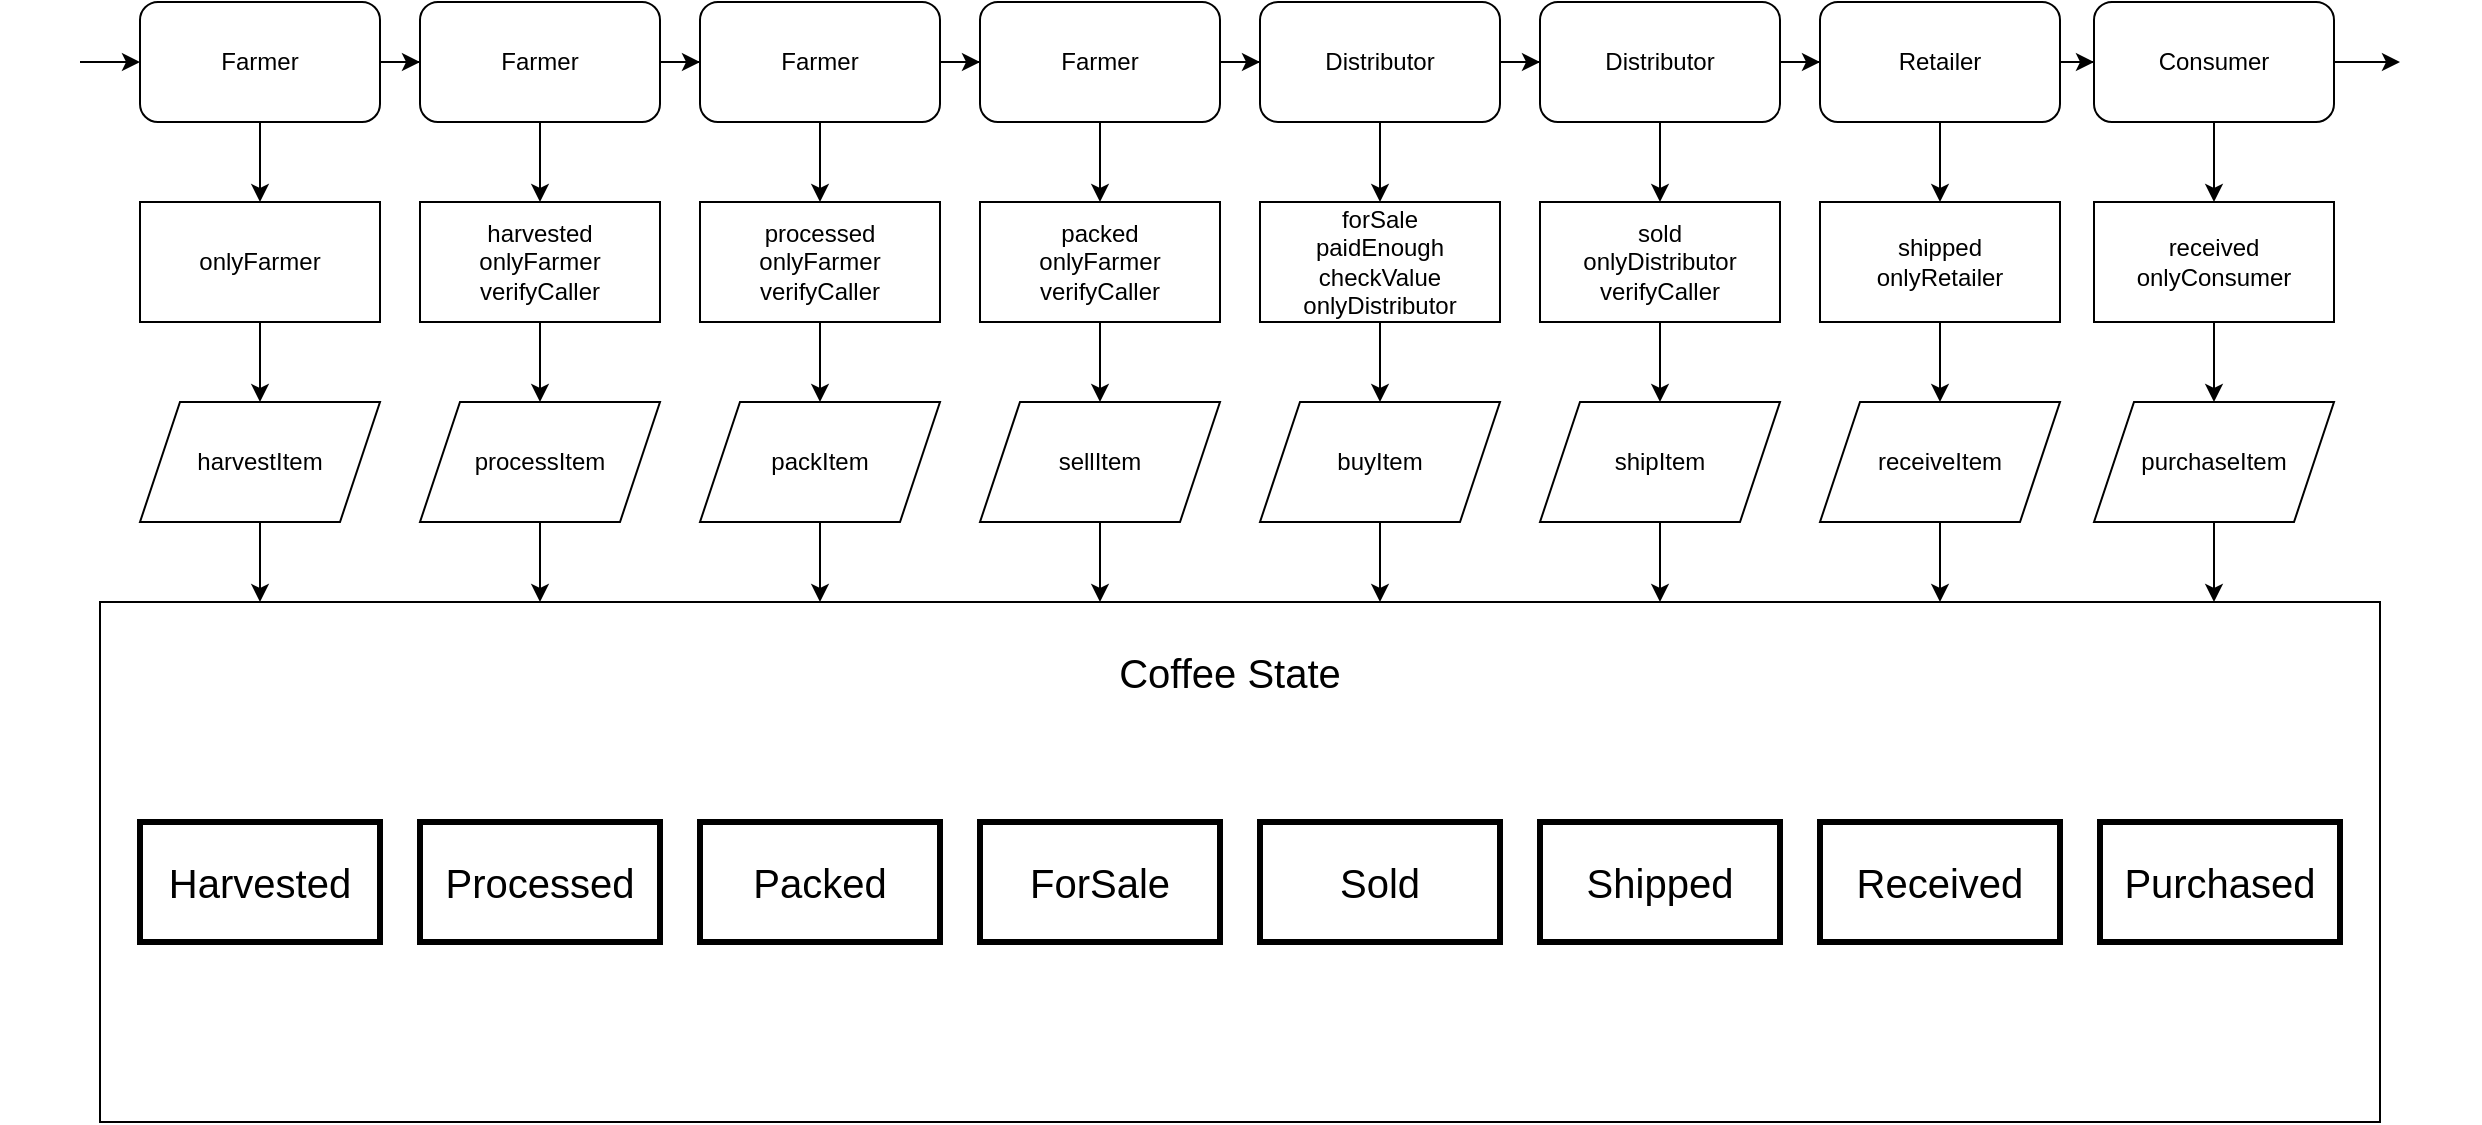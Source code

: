 <mxfile version="13.8.3" type="device"><diagram id="prtHgNgQTEPvFCAcTncT" name="Page-1"><mxGraphModel dx="2307" dy="1610" grid="1" gridSize="10" guides="1" tooltips="1" connect="1" arrows="1" fold="1" page="1" pageScale="1" pageWidth="827" pageHeight="1169" math="0" shadow="0"><root><mxCell id="0"/><mxCell id="1" parent="0"/><mxCell id="FHbIjX_833-42N96hC6a-4" style="edgeStyle=orthogonalEdgeStyle;rounded=0;orthogonalLoop=1;jettySize=auto;html=1;entryX=0.5;entryY=0;entryDx=0;entryDy=0;" edge="1" parent="1" source="FHbIjX_833-42N96hC6a-1" target="FHbIjX_833-42N96hC6a-2"><mxGeometry relative="1" as="geometry"/></mxCell><mxCell id="FHbIjX_833-42N96hC6a-59" value="" style="edgeStyle=orthogonalEdgeStyle;rounded=0;orthogonalLoop=1;jettySize=auto;html=1;fontSize=20;" edge="1" parent="1" source="FHbIjX_833-42N96hC6a-1" target="FHbIjX_833-42N96hC6a-8"><mxGeometry relative="1" as="geometry"/></mxCell><mxCell id="FHbIjX_833-42N96hC6a-1" value="Farmer" style="rounded=1;whiteSpace=wrap;html=1;" vertex="1" parent="1"><mxGeometry x="40" y="220" width="120" height="60" as="geometry"/></mxCell><mxCell id="FHbIjX_833-42N96hC6a-5" style="edgeStyle=orthogonalEdgeStyle;rounded=0;orthogonalLoop=1;jettySize=auto;html=1;entryX=0.5;entryY=0;entryDx=0;entryDy=0;" edge="1" parent="1" source="FHbIjX_833-42N96hC6a-2" target="FHbIjX_833-42N96hC6a-3"><mxGeometry relative="1" as="geometry"/></mxCell><mxCell id="FHbIjX_833-42N96hC6a-2" value="onlyFarmer" style="rounded=0;whiteSpace=wrap;html=1;" vertex="1" parent="1"><mxGeometry x="40" y="320" width="120" height="60" as="geometry"/></mxCell><mxCell id="FHbIjX_833-42N96hC6a-6" style="edgeStyle=orthogonalEdgeStyle;rounded=0;orthogonalLoop=1;jettySize=auto;html=1;" edge="1" parent="1" source="FHbIjX_833-42N96hC6a-3"><mxGeometry relative="1" as="geometry"><mxPoint x="100" y="520" as="targetPoint"/></mxGeometry></mxCell><mxCell id="FHbIjX_833-42N96hC6a-3" value="harvestItem" style="shape=parallelogram;perimeter=parallelogramPerimeter;whiteSpace=wrap;html=1;fixedSize=1;" vertex="1" parent="1"><mxGeometry x="40" y="420" width="120" height="60" as="geometry"/></mxCell><mxCell id="FHbIjX_833-42N96hC6a-7" style="edgeStyle=orthogonalEdgeStyle;rounded=0;orthogonalLoop=1;jettySize=auto;html=1;entryX=0.5;entryY=0;entryDx=0;entryDy=0;" edge="1" parent="1" source="FHbIjX_833-42N96hC6a-8" target="FHbIjX_833-42N96hC6a-10"><mxGeometry relative="1" as="geometry"/></mxCell><mxCell id="FHbIjX_833-42N96hC6a-60" style="edgeStyle=orthogonalEdgeStyle;rounded=0;orthogonalLoop=1;jettySize=auto;html=1;entryX=0;entryY=0.5;entryDx=0;entryDy=0;fontSize=20;" edge="1" parent="1" source="FHbIjX_833-42N96hC6a-8" target="FHbIjX_833-42N96hC6a-14"><mxGeometry relative="1" as="geometry"/></mxCell><mxCell id="FHbIjX_833-42N96hC6a-8" value="Farmer" style="rounded=1;whiteSpace=wrap;html=1;" vertex="1" parent="1"><mxGeometry x="180" y="220" width="120" height="60" as="geometry"/></mxCell><mxCell id="FHbIjX_833-42N96hC6a-9" style="edgeStyle=orthogonalEdgeStyle;rounded=0;orthogonalLoop=1;jettySize=auto;html=1;entryX=0.5;entryY=0;entryDx=0;entryDy=0;" edge="1" parent="1" source="FHbIjX_833-42N96hC6a-10" target="FHbIjX_833-42N96hC6a-12"><mxGeometry relative="1" as="geometry"/></mxCell><mxCell id="FHbIjX_833-42N96hC6a-10" value="harvested&lt;br&gt;onlyFarmer&lt;br&gt;verifyCaller" style="rounded=0;whiteSpace=wrap;html=1;" vertex="1" parent="1"><mxGeometry x="180" y="320" width="120" height="60" as="geometry"/></mxCell><mxCell id="FHbIjX_833-42N96hC6a-11" style="edgeStyle=orthogonalEdgeStyle;rounded=0;orthogonalLoop=1;jettySize=auto;html=1;" edge="1" parent="1" source="FHbIjX_833-42N96hC6a-12"><mxGeometry relative="1" as="geometry"><mxPoint x="240" y="520" as="targetPoint"/></mxGeometry></mxCell><mxCell id="FHbIjX_833-42N96hC6a-12" value="processItem" style="shape=parallelogram;perimeter=parallelogramPerimeter;whiteSpace=wrap;html=1;fixedSize=1;" vertex="1" parent="1"><mxGeometry x="180" y="420" width="120" height="60" as="geometry"/></mxCell><mxCell id="FHbIjX_833-42N96hC6a-13" style="edgeStyle=orthogonalEdgeStyle;rounded=0;orthogonalLoop=1;jettySize=auto;html=1;entryX=0.5;entryY=0;entryDx=0;entryDy=0;" edge="1" parent="1" source="FHbIjX_833-42N96hC6a-14" target="FHbIjX_833-42N96hC6a-16"><mxGeometry relative="1" as="geometry"/></mxCell><mxCell id="FHbIjX_833-42N96hC6a-61" style="edgeStyle=orthogonalEdgeStyle;rounded=0;orthogonalLoop=1;jettySize=auto;html=1;entryX=0;entryY=0.5;entryDx=0;entryDy=0;fontSize=20;" edge="1" parent="1" source="FHbIjX_833-42N96hC6a-14" target="FHbIjX_833-42N96hC6a-20"><mxGeometry relative="1" as="geometry"/></mxCell><mxCell id="FHbIjX_833-42N96hC6a-14" value="Farmer" style="rounded=1;whiteSpace=wrap;html=1;" vertex="1" parent="1"><mxGeometry x="320" y="220" width="120" height="60" as="geometry"/></mxCell><mxCell id="FHbIjX_833-42N96hC6a-15" style="edgeStyle=orthogonalEdgeStyle;rounded=0;orthogonalLoop=1;jettySize=auto;html=1;entryX=0.5;entryY=0;entryDx=0;entryDy=0;" edge="1" parent="1" source="FHbIjX_833-42N96hC6a-16" target="FHbIjX_833-42N96hC6a-18"><mxGeometry relative="1" as="geometry"/></mxCell><mxCell id="FHbIjX_833-42N96hC6a-16" value="processed&lt;br&gt;onlyFarmer&lt;br&gt;verifyCaller" style="rounded=0;whiteSpace=wrap;html=1;" vertex="1" parent="1"><mxGeometry x="320" y="320" width="120" height="60" as="geometry"/></mxCell><mxCell id="FHbIjX_833-42N96hC6a-17" style="edgeStyle=orthogonalEdgeStyle;rounded=0;orthogonalLoop=1;jettySize=auto;html=1;" edge="1" parent="1" source="FHbIjX_833-42N96hC6a-18"><mxGeometry relative="1" as="geometry"><mxPoint x="380" y="520" as="targetPoint"/></mxGeometry></mxCell><mxCell id="FHbIjX_833-42N96hC6a-18" value="packItem" style="shape=parallelogram;perimeter=parallelogramPerimeter;whiteSpace=wrap;html=1;fixedSize=1;" vertex="1" parent="1"><mxGeometry x="320" y="420" width="120" height="60" as="geometry"/></mxCell><mxCell id="FHbIjX_833-42N96hC6a-19" style="edgeStyle=orthogonalEdgeStyle;rounded=0;orthogonalLoop=1;jettySize=auto;html=1;entryX=0.5;entryY=0;entryDx=0;entryDy=0;" edge="1" parent="1" source="FHbIjX_833-42N96hC6a-20" target="FHbIjX_833-42N96hC6a-22"><mxGeometry relative="1" as="geometry"/></mxCell><mxCell id="FHbIjX_833-42N96hC6a-62" style="edgeStyle=orthogonalEdgeStyle;rounded=0;orthogonalLoop=1;jettySize=auto;html=1;entryX=0;entryY=0.5;entryDx=0;entryDy=0;fontSize=20;" edge="1" parent="1" source="FHbIjX_833-42N96hC6a-20" target="FHbIjX_833-42N96hC6a-26"><mxGeometry relative="1" as="geometry"/></mxCell><mxCell id="FHbIjX_833-42N96hC6a-20" value="Farmer" style="rounded=1;whiteSpace=wrap;html=1;" vertex="1" parent="1"><mxGeometry x="460" y="220" width="120" height="60" as="geometry"/></mxCell><mxCell id="FHbIjX_833-42N96hC6a-21" style="edgeStyle=orthogonalEdgeStyle;rounded=0;orthogonalLoop=1;jettySize=auto;html=1;entryX=0.5;entryY=0;entryDx=0;entryDy=0;" edge="1" parent="1" source="FHbIjX_833-42N96hC6a-22" target="FHbIjX_833-42N96hC6a-24"><mxGeometry relative="1" as="geometry"/></mxCell><mxCell id="FHbIjX_833-42N96hC6a-22" value="packed&lt;br&gt;onlyFarmer&lt;br&gt;verifyCaller" style="rounded=0;whiteSpace=wrap;html=1;" vertex="1" parent="1"><mxGeometry x="460" y="320" width="120" height="60" as="geometry"/></mxCell><mxCell id="FHbIjX_833-42N96hC6a-23" style="edgeStyle=orthogonalEdgeStyle;rounded=0;orthogonalLoop=1;jettySize=auto;html=1;" edge="1" parent="1" source="FHbIjX_833-42N96hC6a-24"><mxGeometry relative="1" as="geometry"><mxPoint x="520" y="520" as="targetPoint"/></mxGeometry></mxCell><mxCell id="FHbIjX_833-42N96hC6a-24" value="sellItem" style="shape=parallelogram;perimeter=parallelogramPerimeter;whiteSpace=wrap;html=1;fixedSize=1;" vertex="1" parent="1"><mxGeometry x="460" y="420" width="120" height="60" as="geometry"/></mxCell><mxCell id="FHbIjX_833-42N96hC6a-25" style="edgeStyle=orthogonalEdgeStyle;rounded=0;orthogonalLoop=1;jettySize=auto;html=1;entryX=0.5;entryY=0;entryDx=0;entryDy=0;" edge="1" parent="1" source="FHbIjX_833-42N96hC6a-26" target="FHbIjX_833-42N96hC6a-28"><mxGeometry relative="1" as="geometry"/></mxCell><mxCell id="FHbIjX_833-42N96hC6a-63" style="edgeStyle=orthogonalEdgeStyle;rounded=0;orthogonalLoop=1;jettySize=auto;html=1;fontSize=20;" edge="1" parent="1" source="FHbIjX_833-42N96hC6a-26" target="FHbIjX_833-42N96hC6a-32"><mxGeometry relative="1" as="geometry"/></mxCell><mxCell id="FHbIjX_833-42N96hC6a-26" value="Distributor" style="rounded=1;whiteSpace=wrap;html=1;" vertex="1" parent="1"><mxGeometry x="600" y="220" width="120" height="60" as="geometry"/></mxCell><mxCell id="FHbIjX_833-42N96hC6a-27" style="edgeStyle=orthogonalEdgeStyle;rounded=0;orthogonalLoop=1;jettySize=auto;html=1;entryX=0.5;entryY=0;entryDx=0;entryDy=0;" edge="1" parent="1" source="FHbIjX_833-42N96hC6a-28" target="FHbIjX_833-42N96hC6a-30"><mxGeometry relative="1" as="geometry"/></mxCell><mxCell id="FHbIjX_833-42N96hC6a-28" value="forSale&lt;br&gt;paidEnough&lt;br&gt;checkValue&lt;br&gt;onlyDistributor" style="rounded=0;whiteSpace=wrap;html=1;" vertex="1" parent="1"><mxGeometry x="600" y="320" width="120" height="60" as="geometry"/></mxCell><mxCell id="FHbIjX_833-42N96hC6a-29" style="edgeStyle=orthogonalEdgeStyle;rounded=0;orthogonalLoop=1;jettySize=auto;html=1;" edge="1" parent="1" source="FHbIjX_833-42N96hC6a-30"><mxGeometry relative="1" as="geometry"><mxPoint x="660" y="520" as="targetPoint"/></mxGeometry></mxCell><mxCell id="FHbIjX_833-42N96hC6a-30" value="buyItem" style="shape=parallelogram;perimeter=parallelogramPerimeter;whiteSpace=wrap;html=1;fixedSize=1;" vertex="1" parent="1"><mxGeometry x="600" y="420" width="120" height="60" as="geometry"/></mxCell><mxCell id="FHbIjX_833-42N96hC6a-31" style="edgeStyle=orthogonalEdgeStyle;rounded=0;orthogonalLoop=1;jettySize=auto;html=1;entryX=0.5;entryY=0;entryDx=0;entryDy=0;" edge="1" parent="1" source="FHbIjX_833-42N96hC6a-32" target="FHbIjX_833-42N96hC6a-34"><mxGeometry relative="1" as="geometry"/></mxCell><mxCell id="FHbIjX_833-42N96hC6a-64" style="edgeStyle=orthogonalEdgeStyle;rounded=0;orthogonalLoop=1;jettySize=auto;html=1;entryX=0;entryY=0.5;entryDx=0;entryDy=0;fontSize=20;" edge="1" parent="1" source="FHbIjX_833-42N96hC6a-32" target="FHbIjX_833-42N96hC6a-38"><mxGeometry relative="1" as="geometry"/></mxCell><mxCell id="FHbIjX_833-42N96hC6a-32" value="Distributor" style="rounded=1;whiteSpace=wrap;html=1;" vertex="1" parent="1"><mxGeometry x="740" y="220" width="120" height="60" as="geometry"/></mxCell><mxCell id="FHbIjX_833-42N96hC6a-33" style="edgeStyle=orthogonalEdgeStyle;rounded=0;orthogonalLoop=1;jettySize=auto;html=1;entryX=0.5;entryY=0;entryDx=0;entryDy=0;" edge="1" parent="1" source="FHbIjX_833-42N96hC6a-34" target="FHbIjX_833-42N96hC6a-36"><mxGeometry relative="1" as="geometry"/></mxCell><mxCell id="FHbIjX_833-42N96hC6a-34" value="sold&lt;br&gt;onlyDistributor&lt;br&gt;verifyCaller" style="rounded=0;whiteSpace=wrap;html=1;" vertex="1" parent="1"><mxGeometry x="740" y="320" width="120" height="60" as="geometry"/></mxCell><mxCell id="FHbIjX_833-42N96hC6a-35" style="edgeStyle=orthogonalEdgeStyle;rounded=0;orthogonalLoop=1;jettySize=auto;html=1;" edge="1" parent="1" source="FHbIjX_833-42N96hC6a-36"><mxGeometry relative="1" as="geometry"><mxPoint x="800" y="520" as="targetPoint"/></mxGeometry></mxCell><mxCell id="FHbIjX_833-42N96hC6a-36" value="shipItem" style="shape=parallelogram;perimeter=parallelogramPerimeter;whiteSpace=wrap;html=1;fixedSize=1;" vertex="1" parent="1"><mxGeometry x="740" y="420" width="120" height="60" as="geometry"/></mxCell><mxCell id="FHbIjX_833-42N96hC6a-37" style="edgeStyle=orthogonalEdgeStyle;rounded=0;orthogonalLoop=1;jettySize=auto;html=1;entryX=0.5;entryY=0;entryDx=0;entryDy=0;" edge="1" parent="1" source="FHbIjX_833-42N96hC6a-38" target="FHbIjX_833-42N96hC6a-40"><mxGeometry relative="1" as="geometry"/></mxCell><mxCell id="FHbIjX_833-42N96hC6a-65" style="edgeStyle=orthogonalEdgeStyle;rounded=0;orthogonalLoop=1;jettySize=auto;html=1;fontSize=20;" edge="1" parent="1" source="FHbIjX_833-42N96hC6a-38" target="FHbIjX_833-42N96hC6a-44"><mxGeometry relative="1" as="geometry"/></mxCell><mxCell id="FHbIjX_833-42N96hC6a-38" value="Retailer" style="rounded=1;whiteSpace=wrap;html=1;" vertex="1" parent="1"><mxGeometry x="880" y="220" width="120" height="60" as="geometry"/></mxCell><mxCell id="FHbIjX_833-42N96hC6a-39" style="edgeStyle=orthogonalEdgeStyle;rounded=0;orthogonalLoop=1;jettySize=auto;html=1;entryX=0.5;entryY=0;entryDx=0;entryDy=0;" edge="1" parent="1" source="FHbIjX_833-42N96hC6a-40" target="FHbIjX_833-42N96hC6a-42"><mxGeometry relative="1" as="geometry"/></mxCell><mxCell id="FHbIjX_833-42N96hC6a-40" value="shipped&lt;br&gt;onlyRetailer" style="rounded=0;whiteSpace=wrap;html=1;" vertex="1" parent="1"><mxGeometry x="880" y="320" width="120" height="60" as="geometry"/></mxCell><mxCell id="FHbIjX_833-42N96hC6a-41" style="edgeStyle=orthogonalEdgeStyle;rounded=0;orthogonalLoop=1;jettySize=auto;html=1;" edge="1" parent="1" source="FHbIjX_833-42N96hC6a-42"><mxGeometry relative="1" as="geometry"><mxPoint x="940" y="520" as="targetPoint"/></mxGeometry></mxCell><mxCell id="FHbIjX_833-42N96hC6a-42" value="receiveItem" style="shape=parallelogram;perimeter=parallelogramPerimeter;whiteSpace=wrap;html=1;fixedSize=1;" vertex="1" parent="1"><mxGeometry x="880" y="420" width="120" height="60" as="geometry"/></mxCell><mxCell id="FHbIjX_833-42N96hC6a-43" style="edgeStyle=orthogonalEdgeStyle;rounded=0;orthogonalLoop=1;jettySize=auto;html=1;entryX=0.5;entryY=0;entryDx=0;entryDy=0;" edge="1" parent="1" source="FHbIjX_833-42N96hC6a-44" target="FHbIjX_833-42N96hC6a-46"><mxGeometry relative="1" as="geometry"/></mxCell><mxCell id="FHbIjX_833-42N96hC6a-70" style="edgeStyle=orthogonalEdgeStyle;rounded=0;orthogonalLoop=1;jettySize=auto;html=1;entryX=0;entryY=0.5;entryDx=0;entryDy=0;fontSize=20;" edge="1" parent="1" source="FHbIjX_833-42N96hC6a-44" target="FHbIjX_833-42N96hC6a-68"><mxGeometry relative="1" as="geometry"/></mxCell><mxCell id="FHbIjX_833-42N96hC6a-44" value="Consumer" style="rounded=1;whiteSpace=wrap;html=1;" vertex="1" parent="1"><mxGeometry x="1017" y="220" width="120" height="60" as="geometry"/></mxCell><mxCell id="FHbIjX_833-42N96hC6a-45" style="edgeStyle=orthogonalEdgeStyle;rounded=0;orthogonalLoop=1;jettySize=auto;html=1;entryX=0.5;entryY=0;entryDx=0;entryDy=0;" edge="1" parent="1" source="FHbIjX_833-42N96hC6a-46" target="FHbIjX_833-42N96hC6a-48"><mxGeometry relative="1" as="geometry"/></mxCell><mxCell id="FHbIjX_833-42N96hC6a-46" value="received&lt;br&gt;onlyConsumer" style="rounded=0;whiteSpace=wrap;html=1;" vertex="1" parent="1"><mxGeometry x="1017" y="320" width="120" height="60" as="geometry"/></mxCell><mxCell id="FHbIjX_833-42N96hC6a-47" style="edgeStyle=orthogonalEdgeStyle;rounded=0;orthogonalLoop=1;jettySize=auto;html=1;" edge="1" parent="1" source="FHbIjX_833-42N96hC6a-48"><mxGeometry relative="1" as="geometry"><mxPoint x="1077" y="520" as="targetPoint"/></mxGeometry></mxCell><mxCell id="FHbIjX_833-42N96hC6a-48" value="purchaseItem" style="shape=parallelogram;perimeter=parallelogramPerimeter;whiteSpace=wrap;html=1;fixedSize=1;" vertex="1" parent="1"><mxGeometry x="1017" y="420" width="120" height="60" as="geometry"/></mxCell><mxCell id="FHbIjX_833-42N96hC6a-49" value="" style="rounded=0;whiteSpace=wrap;html=1;" vertex="1" parent="1"><mxGeometry x="20" y="520" width="1140" height="260" as="geometry"/></mxCell><mxCell id="FHbIjX_833-42N96hC6a-50" value="Coffee State" style="text;html=1;strokeColor=none;fillColor=none;align=center;verticalAlign=middle;whiteSpace=wrap;rounded=0;strokeWidth=9;fontSize=20;" vertex="1" parent="1"><mxGeometry x="510" y="520" width="150" height="70" as="geometry"/></mxCell><mxCell id="FHbIjX_833-42N96hC6a-51" value="Harvested" style="rounded=0;whiteSpace=wrap;html=1;strokeWidth=3;fontSize=20;" vertex="1" parent="1"><mxGeometry x="40" y="630" width="120" height="60" as="geometry"/></mxCell><mxCell id="FHbIjX_833-42N96hC6a-52" value="Processed" style="rounded=0;whiteSpace=wrap;html=1;strokeWidth=3;fontSize=20;" vertex="1" parent="1"><mxGeometry x="180" y="630" width="120" height="60" as="geometry"/></mxCell><mxCell id="FHbIjX_833-42N96hC6a-53" value="Packed" style="rounded=0;whiteSpace=wrap;html=1;strokeWidth=3;fontSize=20;" vertex="1" parent="1"><mxGeometry x="320" y="630" width="120" height="60" as="geometry"/></mxCell><mxCell id="FHbIjX_833-42N96hC6a-54" value="ForSale" style="rounded=0;whiteSpace=wrap;html=1;strokeWidth=3;fontSize=20;" vertex="1" parent="1"><mxGeometry x="460" y="630" width="120" height="60" as="geometry"/></mxCell><mxCell id="FHbIjX_833-42N96hC6a-55" value="Sold" style="rounded=0;whiteSpace=wrap;html=1;strokeWidth=3;fontSize=20;" vertex="1" parent="1"><mxGeometry x="600" y="630" width="120" height="60" as="geometry"/></mxCell><mxCell id="FHbIjX_833-42N96hC6a-56" value="Shipped" style="rounded=0;whiteSpace=wrap;html=1;strokeWidth=3;fontSize=20;" vertex="1" parent="1"><mxGeometry x="740" y="630" width="120" height="60" as="geometry"/></mxCell><mxCell id="FHbIjX_833-42N96hC6a-57" value="Received" style="rounded=0;whiteSpace=wrap;html=1;strokeWidth=3;fontSize=20;" vertex="1" parent="1"><mxGeometry x="880" y="630" width="120" height="60" as="geometry"/></mxCell><mxCell id="FHbIjX_833-42N96hC6a-58" value="Purchased" style="rounded=0;whiteSpace=wrap;html=1;strokeWidth=3;fontSize=20;" vertex="1" parent="1"><mxGeometry x="1020" y="630" width="120" height="60" as="geometry"/></mxCell><mxCell id="FHbIjX_833-42N96hC6a-69" style="edgeStyle=orthogonalEdgeStyle;rounded=0;orthogonalLoop=1;jettySize=auto;html=1;entryX=0;entryY=0.5;entryDx=0;entryDy=0;fontSize=20;" edge="1" parent="1" source="FHbIjX_833-42N96hC6a-67" target="FHbIjX_833-42N96hC6a-1"><mxGeometry relative="1" as="geometry"/></mxCell><mxCell id="FHbIjX_833-42N96hC6a-67" value="" style="shape=image;html=1;verticalAlign=top;verticalLabelPosition=bottom;labelBackgroundColor=#ffffff;imageAspect=0;aspect=fixed;image=https://cdn4.iconfinder.com/data/icons/essential-app-2/16/record-round-circle-dot-128.png;strokeWidth=3;fontSize=20;" vertex="1" parent="1"><mxGeometry x="-30" y="230" width="40" height="40" as="geometry"/></mxCell><mxCell id="FHbIjX_833-42N96hC6a-68" value="" style="shape=image;html=1;verticalAlign=top;verticalLabelPosition=bottom;labelBackgroundColor=#ffffff;imageAspect=0;aspect=fixed;image=https://cdn4.iconfinder.com/data/icons/essential-app-2/16/record-round-circle-dot-128.png;strokeWidth=3;fontSize=20;" vertex="1" parent="1"><mxGeometry x="1170" y="230" width="40" height="40" as="geometry"/></mxCell></root></mxGraphModel></diagram></mxfile>
